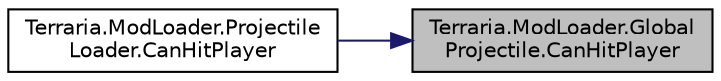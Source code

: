 digraph "Terraria.ModLoader.GlobalProjectile.CanHitPlayer"
{
 // LATEX_PDF_SIZE
  edge [fontname="Helvetica",fontsize="10",labelfontname="Helvetica",labelfontsize="10"];
  node [fontname="Helvetica",fontsize="10",shape=record];
  rankdir="RL";
  Node1 [label="Terraria.ModLoader.Global\lProjectile.CanHitPlayer",height=0.2,width=0.4,color="black", fillcolor="grey75", style="filled", fontcolor="black",tooltip="Allows you to determine whether a hostile projectile can hit the given player. Return false to block ..."];
  Node1 -> Node2 [dir="back",color="midnightblue",fontsize="10",style="solid",fontname="Helvetica"];
  Node2 [label="Terraria.ModLoader.Projectile\lLoader.CanHitPlayer",height=0.2,width=0.4,color="black", fillcolor="white", style="filled",URL="$class_terraria_1_1_mod_loader_1_1_projectile_loader.html#a62e0a28b640e6d9e95cbc8d45eb32b0f",tooltip=" "];
}
